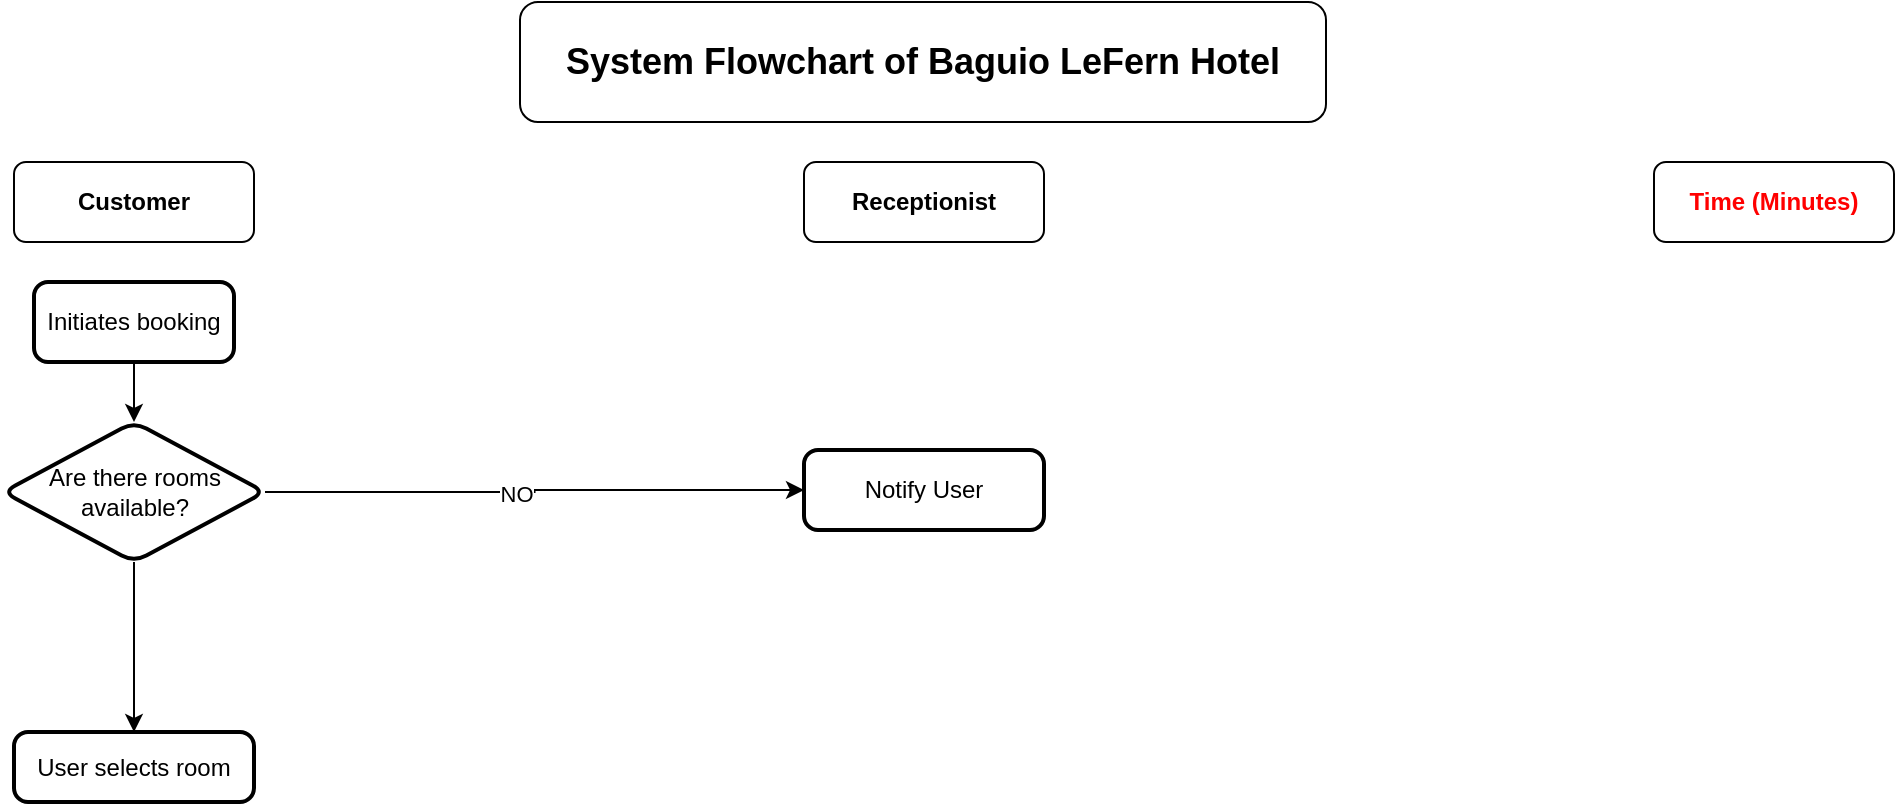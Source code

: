 <mxfile version="27.1.3">
  <diagram name="Page-1" id="74e2e168-ea6b-b213-b513-2b3c1d86103e">
    <mxGraphModel dx="533" dy="314" grid="1" gridSize="10" guides="1" tooltips="1" connect="1" arrows="1" fold="1" page="1" pageScale="1" pageWidth="1169" pageHeight="827" background="none" math="0" shadow="0">
      <root>
        <mxCell id="0" />
        <mxCell id="1" parent="0" />
        <mxCell id="AspSAdf8PWGHBNEj-gZZ-7" value="&lt;b&gt;&lt;font style=&quot;font-size: 18px;&quot;&gt;System Flowchart of Baguio LeFern Hotel&lt;/font&gt;&lt;/b&gt;" style="rounded=1;whiteSpace=wrap;html=1;" vertex="1" parent="1">
          <mxGeometry x="383" y="40" width="403" height="60" as="geometry" />
        </mxCell>
        <mxCell id="AspSAdf8PWGHBNEj-gZZ-8" value="&lt;b&gt;Customer&lt;/b&gt;" style="rounded=1;whiteSpace=wrap;html=1;" vertex="1" parent="1">
          <mxGeometry x="130" y="120" width="120" height="40" as="geometry" />
        </mxCell>
        <mxCell id="AspSAdf8PWGHBNEj-gZZ-9" value="&lt;b&gt;Receptionist&lt;/b&gt;" style="rounded=1;whiteSpace=wrap;html=1;" vertex="1" parent="1">
          <mxGeometry x="525" y="120" width="120" height="40" as="geometry" />
        </mxCell>
        <mxCell id="AspSAdf8PWGHBNEj-gZZ-10" value="&lt;b&gt;&lt;font style=&quot;color: rgb(255, 0, 0);&quot;&gt;Time (Minutes)&lt;/font&gt;&lt;/b&gt;" style="rounded=1;whiteSpace=wrap;html=1;" vertex="1" parent="1">
          <mxGeometry x="950" y="120" width="120" height="40" as="geometry" />
        </mxCell>
        <mxCell id="AspSAdf8PWGHBNEj-gZZ-17" value="" style="edgeStyle=orthogonalEdgeStyle;rounded=0;orthogonalLoop=1;jettySize=auto;html=1;" edge="1" parent="1" source="AspSAdf8PWGHBNEj-gZZ-12" target="AspSAdf8PWGHBNEj-gZZ-16">
          <mxGeometry relative="1" as="geometry" />
        </mxCell>
        <mxCell id="AspSAdf8PWGHBNEj-gZZ-12" value="Initiates booking" style="rounded=1;whiteSpace=wrap;html=1;absoluteArcSize=1;arcSize=14;strokeWidth=2;" vertex="1" parent="1">
          <mxGeometry x="140" y="180" width="100" height="40" as="geometry" />
        </mxCell>
        <mxCell id="AspSAdf8PWGHBNEj-gZZ-19" value="" style="edgeStyle=orthogonalEdgeStyle;rounded=0;orthogonalLoop=1;jettySize=auto;html=1;" edge="1" parent="1" source="AspSAdf8PWGHBNEj-gZZ-16" target="AspSAdf8PWGHBNEj-gZZ-18">
          <mxGeometry relative="1" as="geometry" />
        </mxCell>
        <mxCell id="AspSAdf8PWGHBNEj-gZZ-20" value="NO" style="edgeLabel;html=1;align=center;verticalAlign=middle;resizable=0;points=[];" vertex="1" connectable="0" parent="AspSAdf8PWGHBNEj-gZZ-19">
          <mxGeometry x="0.002" y="10" relative="1" as="geometry">
            <mxPoint y="1" as="offset" />
          </mxGeometry>
        </mxCell>
        <mxCell id="AspSAdf8PWGHBNEj-gZZ-22" value="" style="edgeStyle=orthogonalEdgeStyle;rounded=0;orthogonalLoop=1;jettySize=auto;html=1;" edge="1" parent="1" source="AspSAdf8PWGHBNEj-gZZ-16" target="AspSAdf8PWGHBNEj-gZZ-21">
          <mxGeometry relative="1" as="geometry" />
        </mxCell>
        <mxCell id="AspSAdf8PWGHBNEj-gZZ-16" value="Are there rooms available?" style="rhombus;whiteSpace=wrap;html=1;rounded=1;absoluteArcSize=1;arcSize=14;strokeWidth=2;" vertex="1" parent="1">
          <mxGeometry x="124.5" y="250" width="131" height="70" as="geometry" />
        </mxCell>
        <mxCell id="AspSAdf8PWGHBNEj-gZZ-18" value="Notify User" style="whiteSpace=wrap;html=1;rounded=1;absoluteArcSize=1;arcSize=14;strokeWidth=2;" vertex="1" parent="1">
          <mxGeometry x="525" y="264" width="120" height="40" as="geometry" />
        </mxCell>
        <mxCell id="AspSAdf8PWGHBNEj-gZZ-21" value="User selects room" style="whiteSpace=wrap;html=1;rounded=1;absoluteArcSize=1;arcSize=14;strokeWidth=2;" vertex="1" parent="1">
          <mxGeometry x="130" y="405" width="120" height="35" as="geometry" />
        </mxCell>
      </root>
    </mxGraphModel>
  </diagram>
</mxfile>
